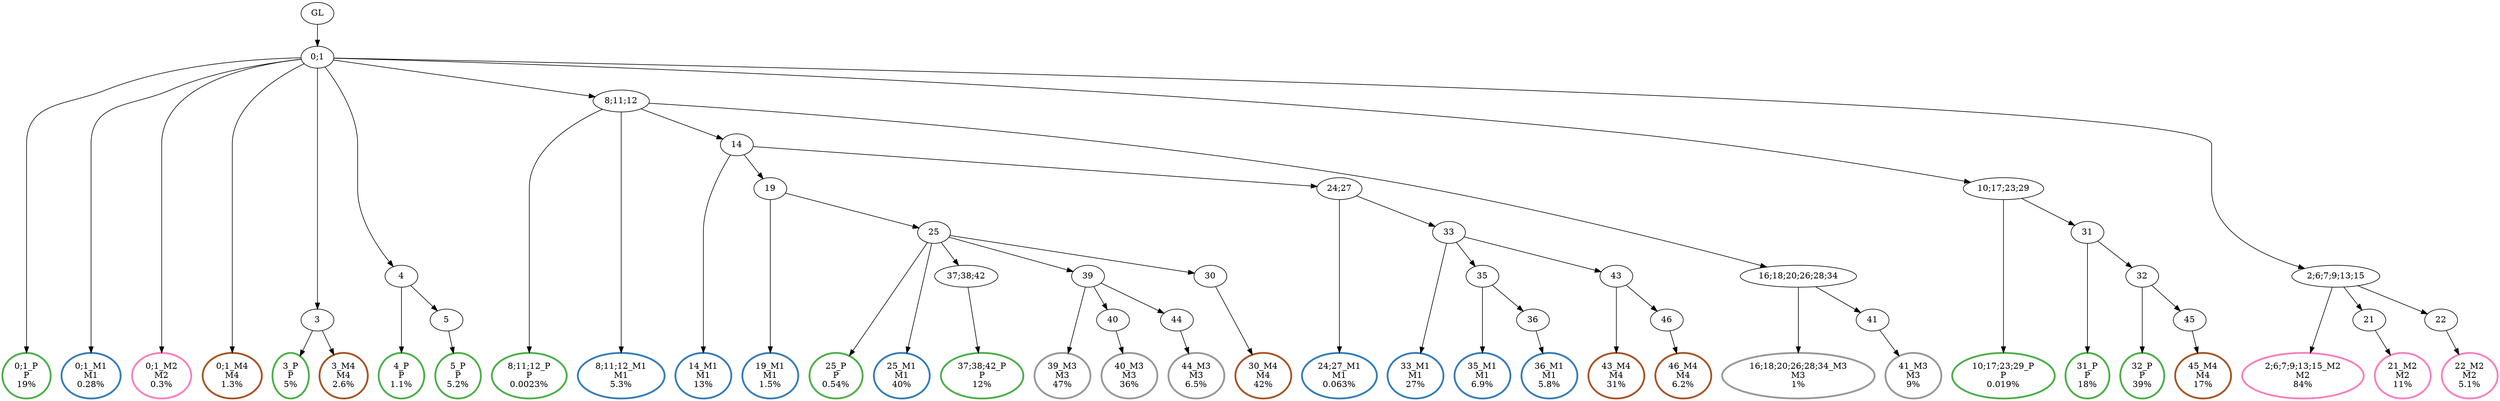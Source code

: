 digraph T {
	{
		rank=same
		60 [penwidth=3,colorscheme=set19,color=3,label="0;1_P\nP\n19%"]
		58 [penwidth=3,colorscheme=set19,color=3,label="3_P\nP\n5%"]
		56 [penwidth=3,colorscheme=set19,color=3,label="4_P\nP\n1.1%"]
		54 [penwidth=3,colorscheme=set19,color=3,label="5_P\nP\n5.2%"]
		52 [penwidth=3,colorscheme=set19,color=3,label="8;11;12_P\nP\n0.0023%"]
		48 [penwidth=3,colorscheme=set19,color=3,label="25_P\nP\n0.54%"]
		46 [penwidth=3,colorscheme=set19,color=3,label="37;38;42_P\nP\n12%"]
		44 [penwidth=3,colorscheme=set19,color=3,label="10;17;23;29_P\nP\n0.019%"]
		42 [penwidth=3,colorscheme=set19,color=3,label="31_P\nP\n18%"]
		40 [penwidth=3,colorscheme=set19,color=3,label="32_P\nP\n39%"]
		39 [penwidth=3,colorscheme=set19,color=2,label="0;1_M1\nM1\n0.28%"]
		38 [penwidth=3,colorscheme=set19,color=2,label="8;11;12_M1\nM1\n5.3%"]
		37 [penwidth=3,colorscheme=set19,color=2,label="14_M1\nM1\n13%"]
		36 [penwidth=3,colorscheme=set19,color=2,label="19_M1\nM1\n1.5%"]
		35 [penwidth=3,colorscheme=set19,color=2,label="25_M1\nM1\n40%"]
		33 [penwidth=3,colorscheme=set19,color=2,label="24;27_M1\nM1\n0.063%"]
		31 [penwidth=3,colorscheme=set19,color=2,label="33_M1\nM1\n27%"]
		29 [penwidth=3,colorscheme=set19,color=2,label="35_M1\nM1\n6.9%"]
		27 [penwidth=3,colorscheme=set19,color=2,label="36_M1\nM1\n5.8%"]
		26 [penwidth=3,colorscheme=set19,color=8,label="0;1_M2\nM2\n0.3%"]
		24 [penwidth=3,colorscheme=set19,color=8,label="2;6;7;9;13;15_M2\nM2\n84%"]
		22 [penwidth=3,colorscheme=set19,color=8,label="21_M2\nM2\n11%"]
		20 [penwidth=3,colorscheme=set19,color=8,label="22_M2\nM2\n5.1%"]
		18 [penwidth=3,colorscheme=set19,color=9,label="39_M3\nM3\n47%"]
		16 [penwidth=3,colorscheme=set19,color=9,label="40_M3\nM3\n36%"]
		14 [penwidth=3,colorscheme=set19,color=9,label="44_M3\nM3\n6.5%"]
		12 [penwidth=3,colorscheme=set19,color=9,label="16;18;20;26;28;34_M3\nM3\n1%"]
		10 [penwidth=3,colorscheme=set19,color=9,label="41_M3\nM3\n9%"]
		9 [penwidth=3,colorscheme=set19,color=7,label="0;1_M4\nM4\n1.3%"]
		8 [penwidth=3,colorscheme=set19,color=7,label="3_M4\nM4\n2.6%"]
		6 [penwidth=3,colorscheme=set19,color=7,label="30_M4\nM4\n42%"]
		4 [penwidth=3,colorscheme=set19,color=7,label="43_M4\nM4\n31%"]
		2 [penwidth=3,colorscheme=set19,color=7,label="46_M4\nM4\n6.2%"]
		0 [penwidth=3,colorscheme=set19,color=7,label="45_M4\nM4\n17%"]
	}
	62 [label="GL"]
	61 [label="0;1"]
	59 [label="3"]
	57 [label="4"]
	55 [label="5"]
	53 [label="8;11;12"]
	51 [label="14"]
	50 [label="19"]
	49 [label="25"]
	47 [label="37;38;42"]
	45 [label="10;17;23;29"]
	43 [label="31"]
	41 [label="32"]
	34 [label="24;27"]
	32 [label="33"]
	30 [label="35"]
	28 [label="36"]
	25 [label="2;6;7;9;13;15"]
	23 [label="21"]
	21 [label="22"]
	19 [label="39"]
	17 [label="40"]
	15 [label="44"]
	13 [label="16;18;20;26;28;34"]
	11 [label="41"]
	7 [label="30"]
	5 [label="43"]
	3 [label="46"]
	1 [label="45"]
	62 -> 61
	61 -> 60
	61 -> 59
	61 -> 57
	61 -> 53
	61 -> 45
	61 -> 39
	61 -> 26
	61 -> 25
	61 -> 9
	59 -> 58
	59 -> 8
	57 -> 56
	57 -> 55
	55 -> 54
	53 -> 52
	53 -> 51
	53 -> 38
	53 -> 13
	51 -> 50
	51 -> 37
	51 -> 34
	50 -> 49
	50 -> 36
	49 -> 48
	49 -> 47
	49 -> 35
	49 -> 19
	49 -> 7
	47 -> 46
	45 -> 44
	45 -> 43
	43 -> 42
	43 -> 41
	41 -> 40
	41 -> 1
	34 -> 33
	34 -> 32
	32 -> 31
	32 -> 30
	32 -> 5
	30 -> 29
	30 -> 28
	28 -> 27
	25 -> 24
	25 -> 23
	25 -> 21
	23 -> 22
	21 -> 20
	19 -> 18
	19 -> 17
	19 -> 15
	17 -> 16
	15 -> 14
	13 -> 12
	13 -> 11
	11 -> 10
	7 -> 6
	5 -> 4
	5 -> 3
	3 -> 2
	1 -> 0
}
